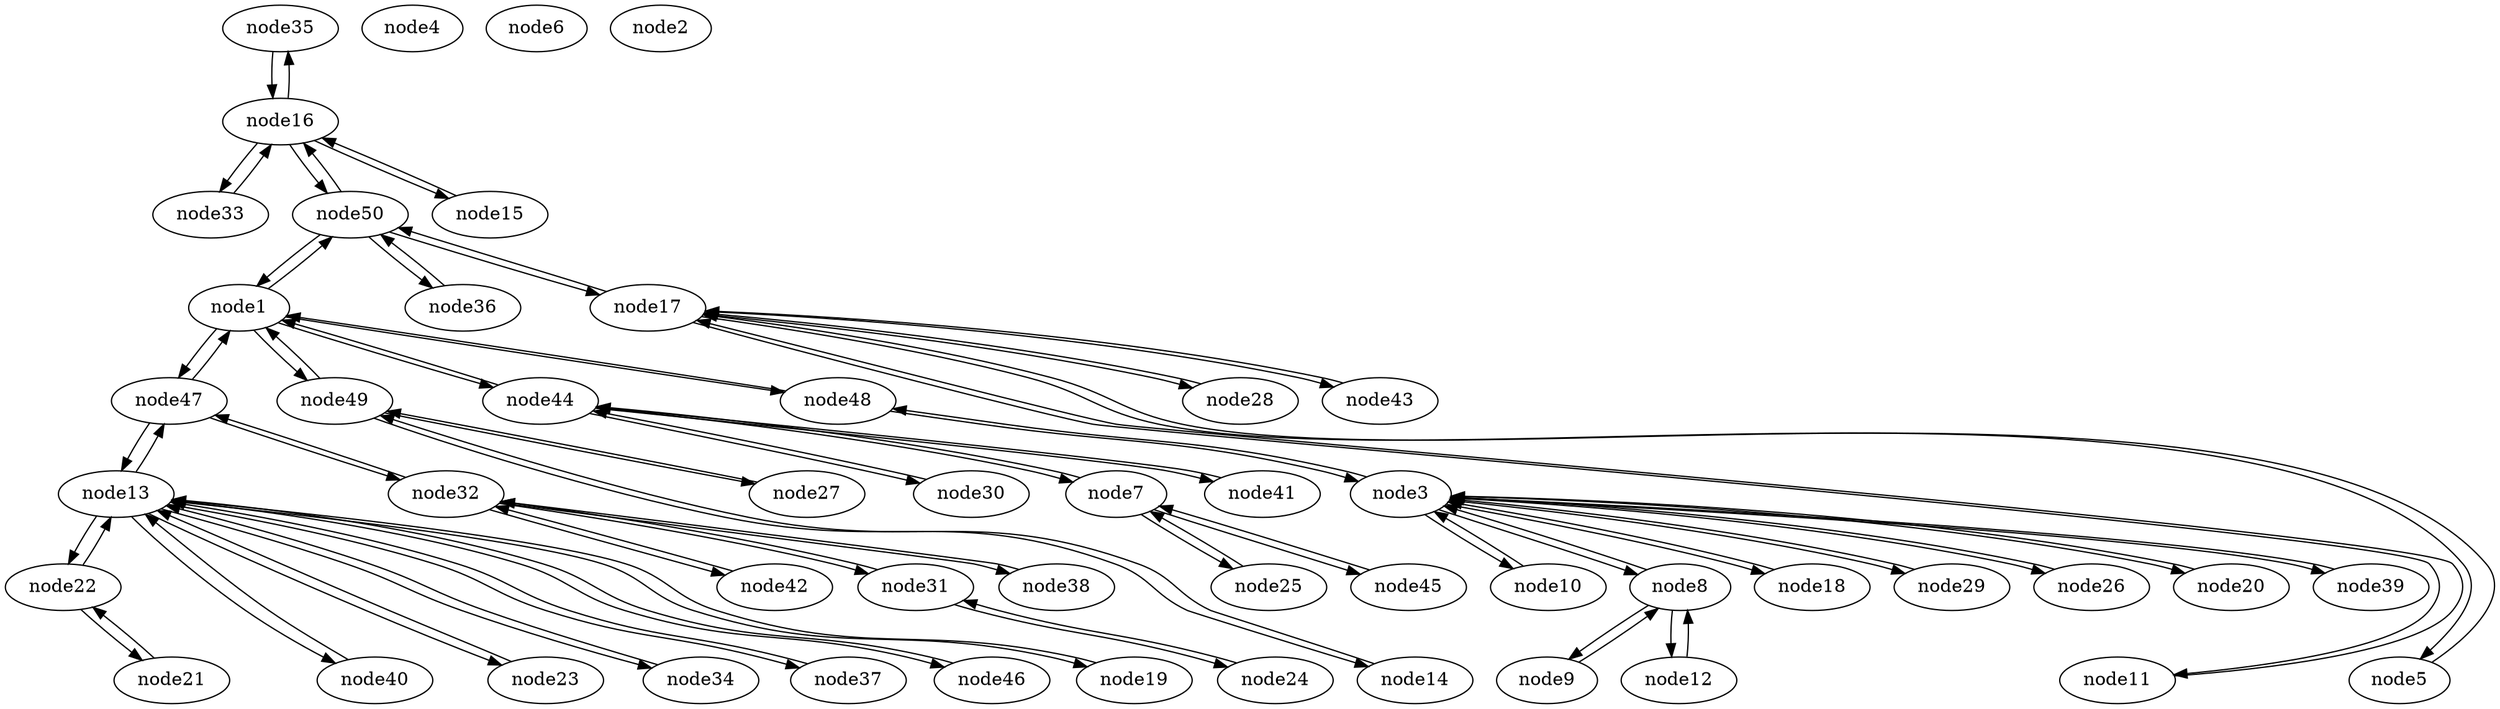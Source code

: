 strict digraph {


	"node35" [  weight=0 ];

	"node35" -> "node16" [  weight=0 ];

	"node22" [  weight=0 ];

	"node22" -> "node21" [  weight=0 ];

	"node22" -> "node13" [  weight=0 ];

	"node40" [  weight=0 ];

	"node40" -> "node13" [  weight=0 ];

	"node33" [  weight=0 ];

	"node33" -> "node16" [  weight=0 ];

	"node47" [  weight=0 ];

	"node47" -> "node1" [  weight=0 ];

	"node47" -> "node13" [  weight=0 ];

	"node47" -> "node32" [  weight=0 ];

	"node13" [  weight=0 ];

	"node13" -> "node22" [  weight=0 ];

	"node13" -> "node23" [  weight=0 ];

	"node13" -> "node34" [  weight=0 ];

	"node13" -> "node37" [  weight=0 ];

	"node13" -> "node40" [  weight=0 ];

	"node13" -> "node46" [  weight=0 ];

	"node13" -> "node47" [  weight=0 ];

	"node13" -> "node19" [  weight=0 ];

	"node42" [  weight=0 ];

	"node42" -> "node32" [  weight=0 ];

	"node16" [  weight=0 ];

	"node16" -> "node50" [  weight=0 ];

	"node16" -> "node15" [  weight=0 ];

	"node16" -> "node33" [  weight=0 ];

	"node16" -> "node35" [  weight=0 ];

	"node14" [  weight=0 ];

	"node14" -> "node49" [  weight=0 ];

	"node30" [  weight=0 ];

	"node30" -> "node44" [  weight=0 ];

	"node10" [  weight=0 ];

	"node10" -> "node3" [  weight=0 ];

	"node25" [  weight=0 ];

	"node25" -> "node7" [  weight=0 ];

	"node31" [  weight=0 ];

	"node31" -> "node24" [  weight=0 ];

	"node31" -> "node32" [  weight=0 ];

	"node49" [  weight=0 ];

	"node49" -> "node1" [  weight=0 ];

	"node49" -> "node14" [  weight=0 ];

	"node49" -> "node27" [  weight=0 ];

	"node8" [  weight=0 ];

	"node8" -> "node3" [  weight=0 ];

	"node8" -> "node9" [  weight=0 ];

	"node8" -> "node12" [  weight=0 ];

	"node18" [  weight=0 ];

	"node18" -> "node3" [  weight=0 ];

	"node24" [  weight=0 ];

	"node24" -> "node31" [  weight=0 ];

	"node46" [  weight=0 ];

	"node46" -> "node13" [  weight=0 ];

	"node36" [  weight=0 ];

	"node36" -> "node50" [  weight=0 ];

	"node32" [  weight=0 ];

	"node32" -> "node31" [  weight=0 ];

	"node32" -> "node38" [  weight=0 ];

	"node32" -> "node42" [  weight=0 ];

	"node32" -> "node47" [  weight=0 ];

	"node27" [  weight=0 ];

	"node27" -> "node49" [  weight=0 ];

	"node29" [  weight=0 ];

	"node29" -> "node3" [  weight=0 ];

	"node26" [  weight=0 ];

	"node26" -> "node3" [  weight=0 ];

	"node20" [  weight=0 ];

	"node20" -> "node3" [  weight=0 ];

	"node41" [  weight=0 ];

	"node41" -> "node44" [  weight=0 ];

	"node11" [  weight=0 ];

	"node11" -> "node17" [  weight=0 ];

	"node4" [  weight=0 ];

	"node9" [  weight=0 ];

	"node9" -> "node8" [  weight=0 ];

	"node15" [  weight=0 ];

	"node15" -> "node16" [  weight=0 ];

	"node50" [  weight=0 ];

	"node50" -> "node16" [  weight=0 ];

	"node50" -> "node17" [  weight=0 ];

	"node50" -> "node36" [  weight=0 ];

	"node50" -> "node1" [  weight=0 ];

	"node1" [  weight=0 ];

	"node1" -> "node48" [  weight=0 ];

	"node1" -> "node49" [  weight=0 ];

	"node1" -> "node50" [  weight=0 ];

	"node1" -> "node44" [  weight=0 ];

	"node1" -> "node47" [  weight=0 ];

	"node37" [  weight=0 ];

	"node37" -> "node13" [  weight=0 ];

	"node19" [  weight=0 ];

	"node19" -> "node13" [  weight=0 ];

	"node45" [  weight=0 ];

	"node45" -> "node7" [  weight=0 ];

	"node5" [  weight=0 ];

	"node5" -> "node17" [  weight=0 ];

	"node34" [  weight=0 ];

	"node34" -> "node13" [  weight=0 ];

	"node39" [  weight=0 ];

	"node39" -> "node3" [  weight=0 ];

	"node6" [  weight=0 ];

	"node3" [  weight=0 ];

	"node3" -> "node26" [  weight=0 ];

	"node3" -> "node29" [  weight=0 ];

	"node3" -> "node39" [  weight=0 ];

	"node3" -> "node48" [  weight=0 ];

	"node3" -> "node8" [  weight=0 ];

	"node3" -> "node10" [  weight=0 ];

	"node3" -> "node18" [  weight=0 ];

	"node3" -> "node20" [  weight=0 ];

	"node28" [  weight=0 ];

	"node28" -> "node17" [  weight=0 ];

	"node23" [  weight=0 ];

	"node23" -> "node13" [  weight=0 ];

	"node2" [  weight=0 ];

	"node44" [  weight=0 ];

	"node44" -> "node7" [  weight=0 ];

	"node44" -> "node1" [  weight=0 ];

	"node44" -> "node30" [  weight=0 ];

	"node44" -> "node41" [  weight=0 ];

	"node17" [  weight=0 ];

	"node17" -> "node43" [  weight=0 ];

	"node17" -> "node50" [  weight=0 ];

	"node17" -> "node11" [  weight=0 ];

	"node17" -> "node5" [  weight=0 ];

	"node17" -> "node28" [  weight=0 ];

	"node48" [  weight=0 ];

	"node48" -> "node1" [  weight=0 ];

	"node48" -> "node3" [  weight=0 ];

	"node38" [  weight=0 ];

	"node38" -> "node32" [  weight=0 ];

	"node21" [  weight=0 ];

	"node21" -> "node22" [  weight=0 ];

	"node12" [  weight=0 ];

	"node12" -> "node8" [  weight=0 ];

	"node7" [  weight=0 ];

	"node7" -> "node45" [  weight=0 ];

	"node7" -> "node25" [  weight=0 ];

	"node7" -> "node44" [  weight=0 ];

	"node43" [  weight=0 ];

	"node43" -> "node17" [  weight=0 ];

}
